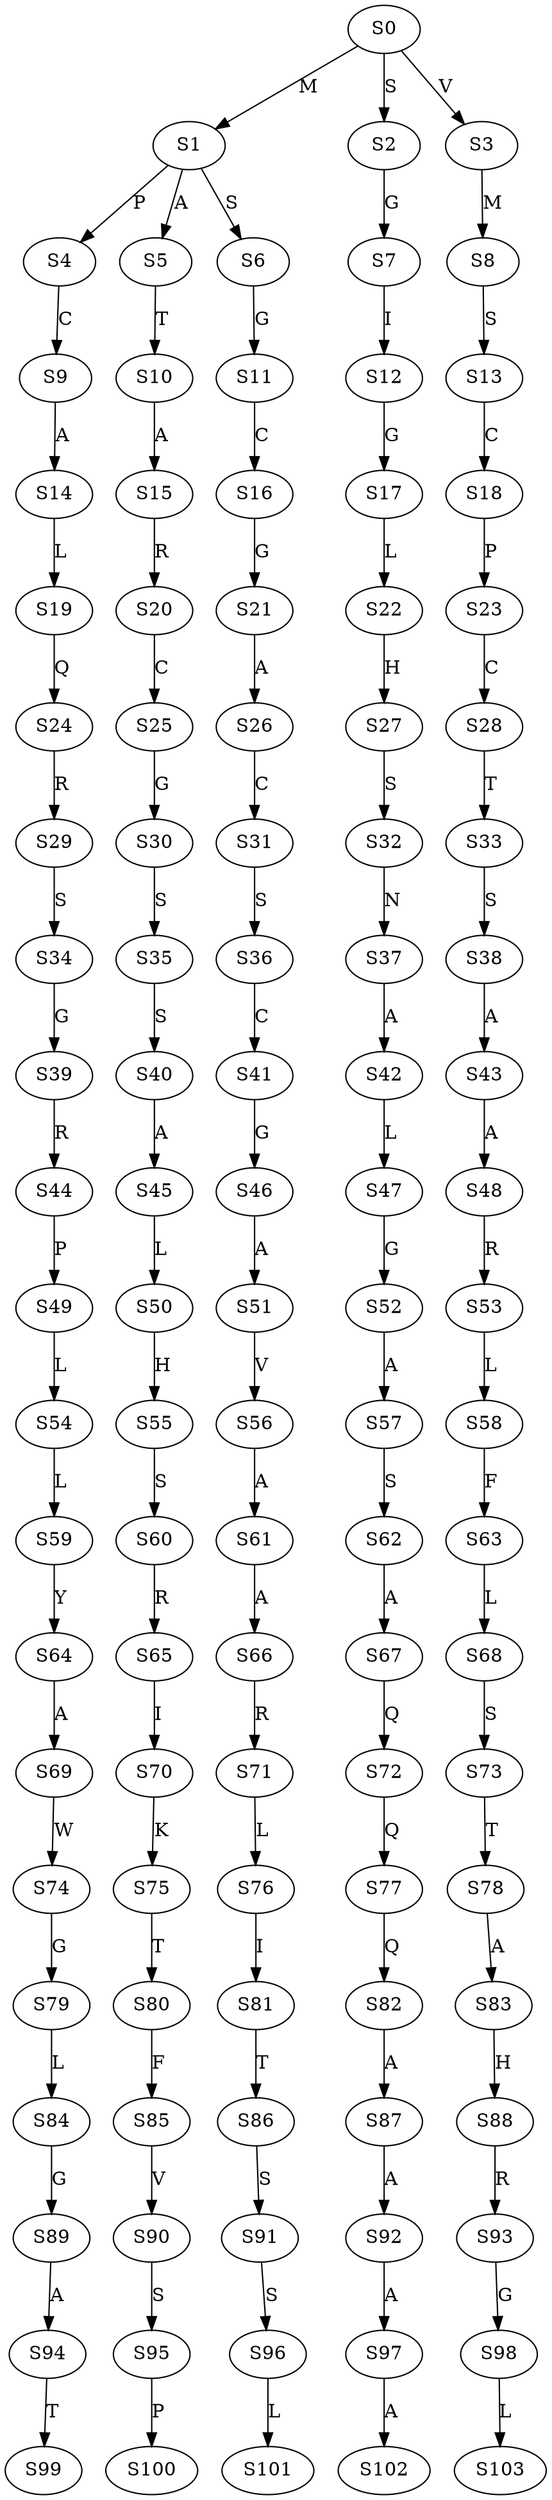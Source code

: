 strict digraph  {
	S0 -> S1 [ label = M ];
	S0 -> S2 [ label = S ];
	S0 -> S3 [ label = V ];
	S1 -> S4 [ label = P ];
	S1 -> S5 [ label = A ];
	S1 -> S6 [ label = S ];
	S2 -> S7 [ label = G ];
	S3 -> S8 [ label = M ];
	S4 -> S9 [ label = C ];
	S5 -> S10 [ label = T ];
	S6 -> S11 [ label = G ];
	S7 -> S12 [ label = I ];
	S8 -> S13 [ label = S ];
	S9 -> S14 [ label = A ];
	S10 -> S15 [ label = A ];
	S11 -> S16 [ label = C ];
	S12 -> S17 [ label = G ];
	S13 -> S18 [ label = C ];
	S14 -> S19 [ label = L ];
	S15 -> S20 [ label = R ];
	S16 -> S21 [ label = G ];
	S17 -> S22 [ label = L ];
	S18 -> S23 [ label = P ];
	S19 -> S24 [ label = Q ];
	S20 -> S25 [ label = C ];
	S21 -> S26 [ label = A ];
	S22 -> S27 [ label = H ];
	S23 -> S28 [ label = C ];
	S24 -> S29 [ label = R ];
	S25 -> S30 [ label = G ];
	S26 -> S31 [ label = C ];
	S27 -> S32 [ label = S ];
	S28 -> S33 [ label = T ];
	S29 -> S34 [ label = S ];
	S30 -> S35 [ label = S ];
	S31 -> S36 [ label = S ];
	S32 -> S37 [ label = N ];
	S33 -> S38 [ label = S ];
	S34 -> S39 [ label = G ];
	S35 -> S40 [ label = S ];
	S36 -> S41 [ label = C ];
	S37 -> S42 [ label = A ];
	S38 -> S43 [ label = A ];
	S39 -> S44 [ label = R ];
	S40 -> S45 [ label = A ];
	S41 -> S46 [ label = G ];
	S42 -> S47 [ label = L ];
	S43 -> S48 [ label = A ];
	S44 -> S49 [ label = P ];
	S45 -> S50 [ label = L ];
	S46 -> S51 [ label = A ];
	S47 -> S52 [ label = G ];
	S48 -> S53 [ label = R ];
	S49 -> S54 [ label = L ];
	S50 -> S55 [ label = H ];
	S51 -> S56 [ label = V ];
	S52 -> S57 [ label = A ];
	S53 -> S58 [ label = L ];
	S54 -> S59 [ label = L ];
	S55 -> S60 [ label = S ];
	S56 -> S61 [ label = A ];
	S57 -> S62 [ label = S ];
	S58 -> S63 [ label = F ];
	S59 -> S64 [ label = Y ];
	S60 -> S65 [ label = R ];
	S61 -> S66 [ label = A ];
	S62 -> S67 [ label = A ];
	S63 -> S68 [ label = L ];
	S64 -> S69 [ label = A ];
	S65 -> S70 [ label = I ];
	S66 -> S71 [ label = R ];
	S67 -> S72 [ label = Q ];
	S68 -> S73 [ label = S ];
	S69 -> S74 [ label = W ];
	S70 -> S75 [ label = K ];
	S71 -> S76 [ label = L ];
	S72 -> S77 [ label = Q ];
	S73 -> S78 [ label = T ];
	S74 -> S79 [ label = G ];
	S75 -> S80 [ label = T ];
	S76 -> S81 [ label = I ];
	S77 -> S82 [ label = Q ];
	S78 -> S83 [ label = A ];
	S79 -> S84 [ label = L ];
	S80 -> S85 [ label = F ];
	S81 -> S86 [ label = T ];
	S82 -> S87 [ label = A ];
	S83 -> S88 [ label = H ];
	S84 -> S89 [ label = G ];
	S85 -> S90 [ label = V ];
	S86 -> S91 [ label = S ];
	S87 -> S92 [ label = A ];
	S88 -> S93 [ label = R ];
	S89 -> S94 [ label = A ];
	S90 -> S95 [ label = S ];
	S91 -> S96 [ label = S ];
	S92 -> S97 [ label = A ];
	S93 -> S98 [ label = G ];
	S94 -> S99 [ label = T ];
	S95 -> S100 [ label = P ];
	S96 -> S101 [ label = L ];
	S97 -> S102 [ label = A ];
	S98 -> S103 [ label = L ];
}
